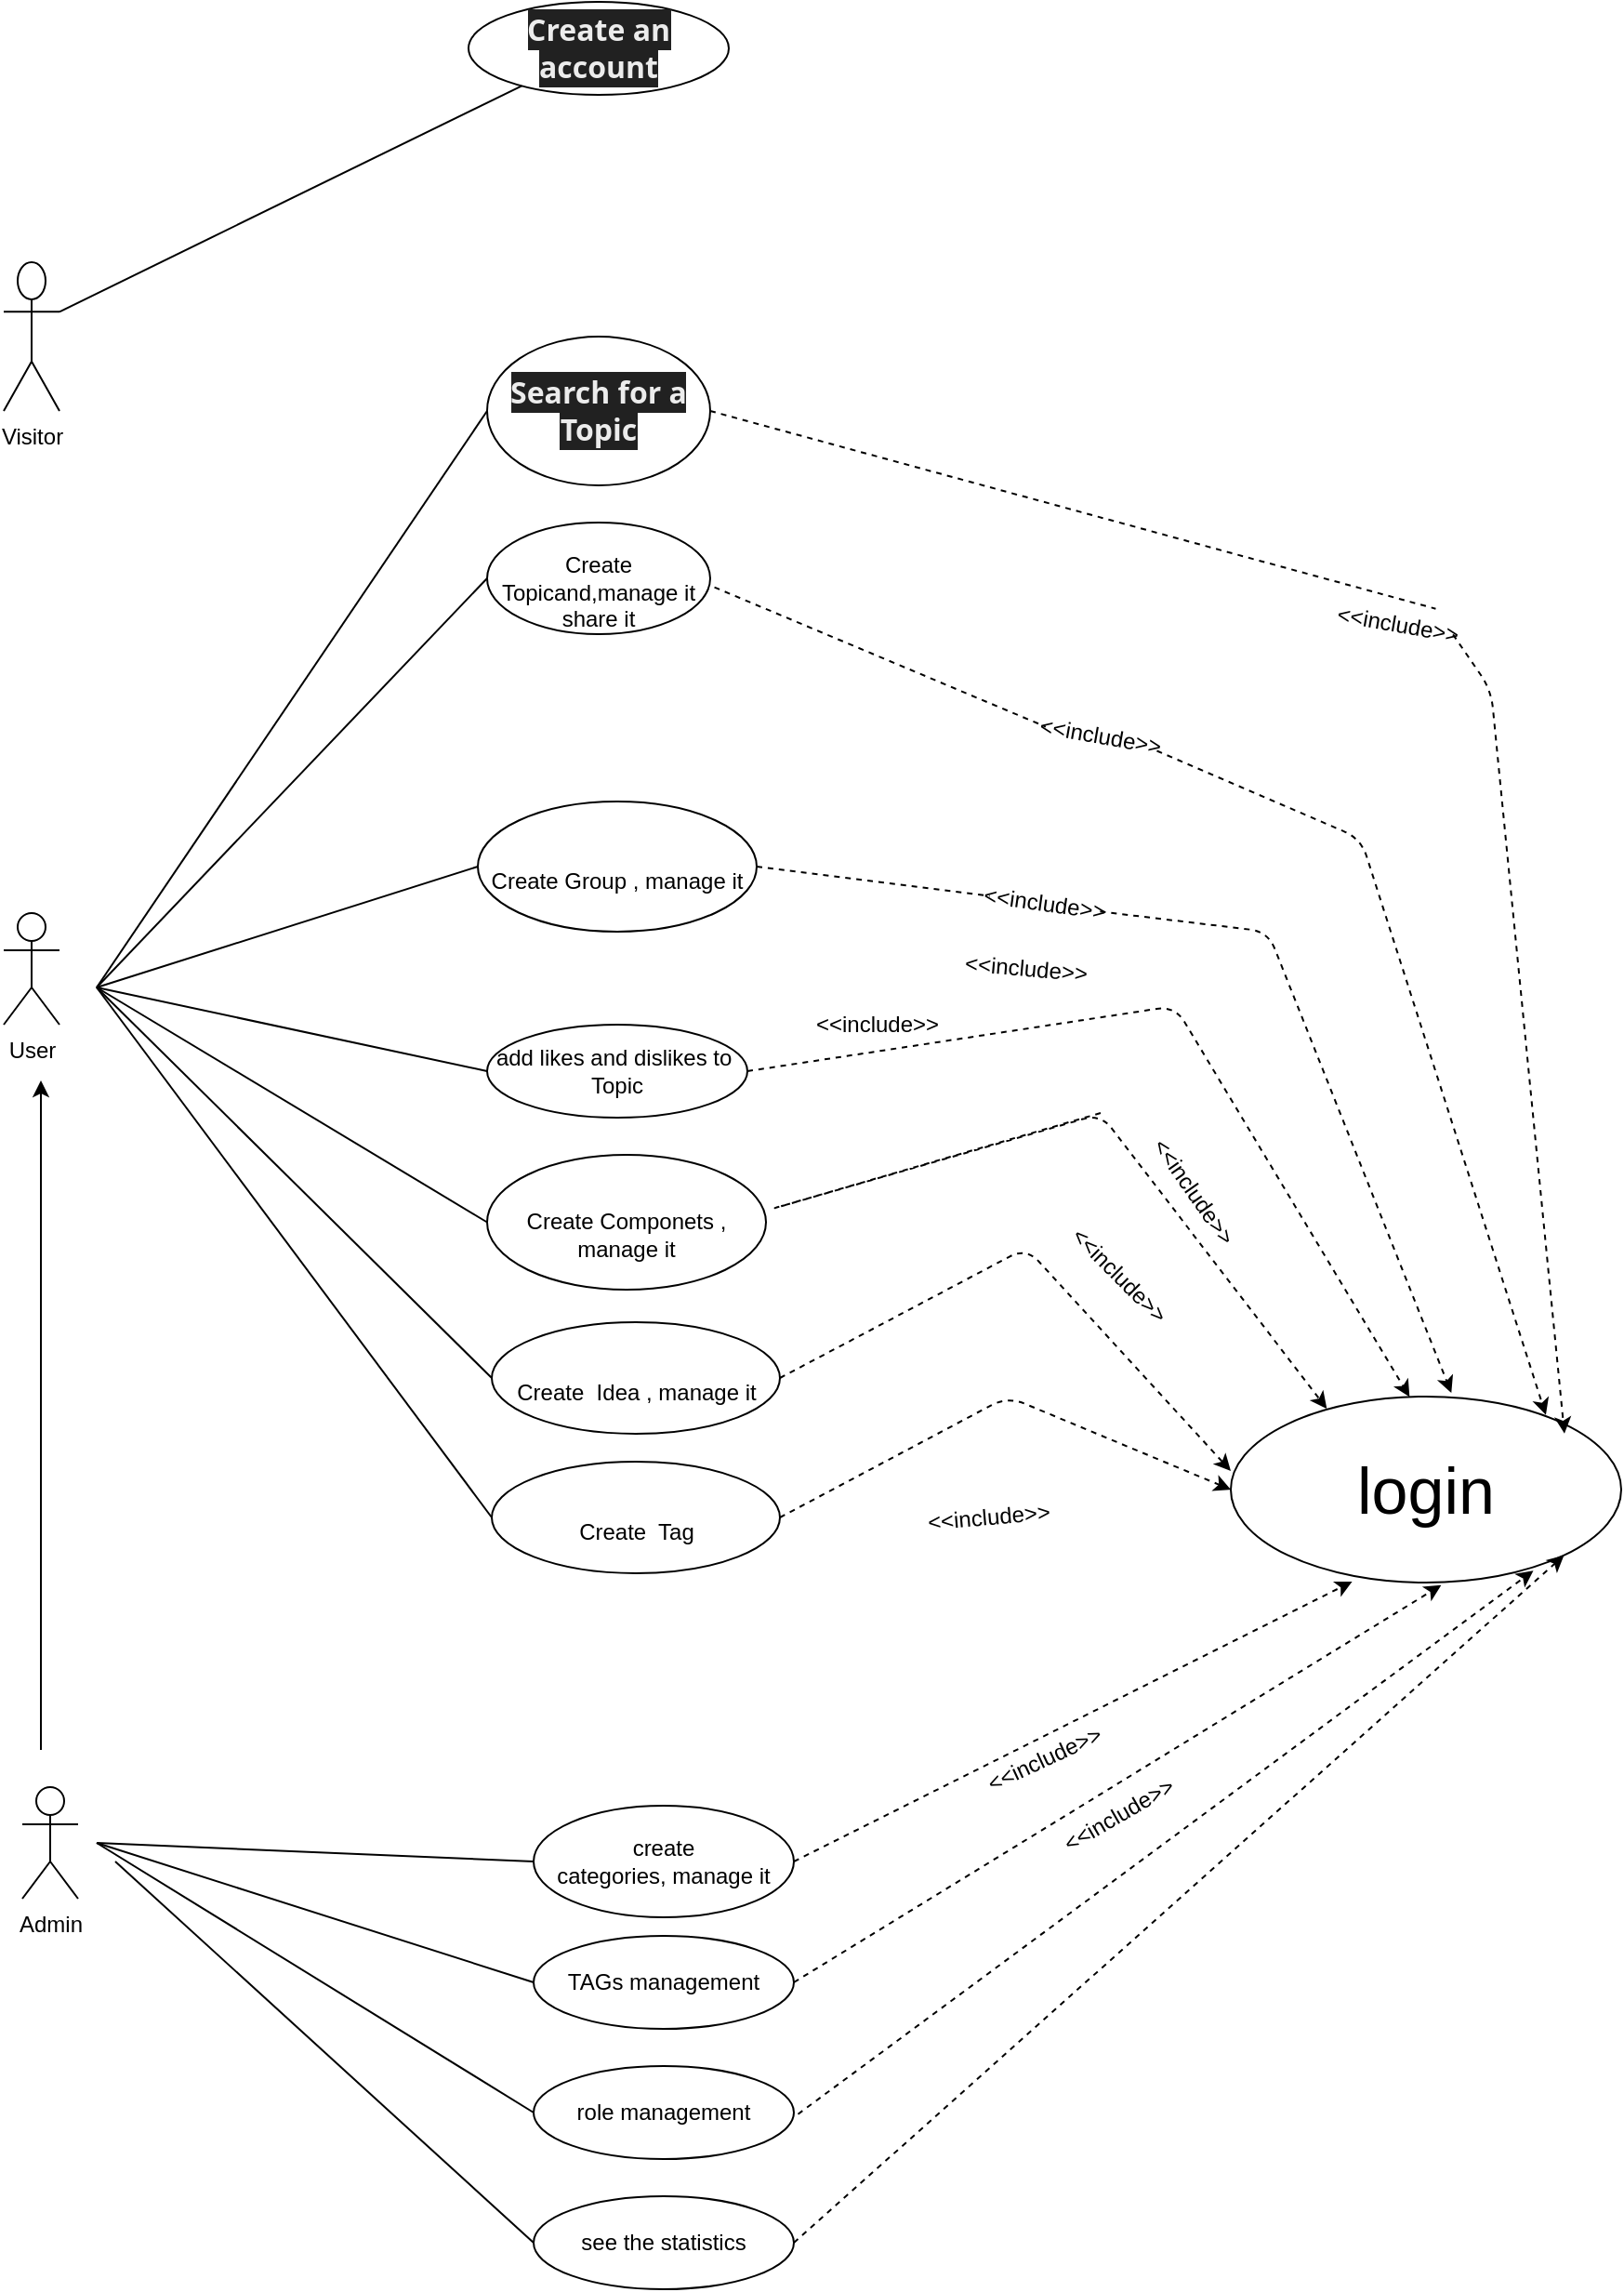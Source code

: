<mxfile>
    <diagram id="1t8ivfm7KTQ6anX4z2tU" name="Page-1">
        <mxGraphModel dx="1273" dy="1609" grid="1" gridSize="10" guides="1" tooltips="1" connect="1" arrows="1" fold="1" page="1" pageScale="1" pageWidth="850" pageHeight="1100" math="0" shadow="0">
            <root>
                <mxCell id="0"/>
                <mxCell id="1" parent="0"/>
                <mxCell id="70" value="" style="endArrow=classic;html=1;fontSize=12;exitX=1;exitY=0.5;exitDx=0;exitDy=0;entryX=0.539;entryY=1.014;entryDx=0;entryDy=0;entryPerimeter=0;dashed=1;" parent="1" source="33" target="8" edge="1">
                    <mxGeometry width="50" height="50" relative="1" as="geometry">
                        <mxPoint x="300" y="760" as="sourcePoint"/>
                        <mxPoint x="350" y="710" as="targetPoint"/>
                    </mxGeometry>
                </mxCell>
                <mxCell id="3" value="User" style="shape=umlActor;verticalLabelPosition=bottom;verticalAlign=top;html=1;" parent="1" vertex="1">
                    <mxGeometry x="-150" y="330" width="30" height="60" as="geometry"/>
                </mxCell>
                <mxCell id="4" value="&lt;br&gt;Create Topicand,manage it share it" style="ellipse;whiteSpace=wrap;html=1;" parent="1" vertex="1">
                    <mxGeometry x="110" y="120" width="120" height="60" as="geometry"/>
                </mxCell>
                <mxCell id="5" value="&lt;br&gt;Create Group , manage it" style="ellipse;whiteSpace=wrap;html=1;" parent="1" vertex="1">
                    <mxGeometry x="105" y="270" width="150" height="70" as="geometry"/>
                </mxCell>
                <mxCell id="6" value="add likes and dislikes to&amp;nbsp;&lt;br&gt;Topic" style="ellipse;whiteSpace=wrap;html=1;" parent="1" vertex="1">
                    <mxGeometry x="110" y="390" width="140" height="50" as="geometry"/>
                </mxCell>
                <mxCell id="8" value="&lt;font style=&quot;font-size: 35px;&quot;&gt;login&lt;/font&gt;" style="ellipse;whiteSpace=wrap;html=1;" parent="1" vertex="1">
                    <mxGeometry x="510" y="590" width="210" height="100" as="geometry"/>
                </mxCell>
                <mxCell id="9" value="" style="endArrow=none;html=1;fontSize=22;exitX=0;exitY=0.5;exitDx=0;exitDy=0;" parent="1" source="4" edge="1">
                    <mxGeometry width="50" height="50" relative="1" as="geometry">
                        <mxPoint x="260" y="310" as="sourcePoint"/>
                        <mxPoint x="-100" y="370" as="targetPoint"/>
                    </mxGeometry>
                </mxCell>
                <mxCell id="10" value="" style="endArrow=none;html=1;fontSize=22;exitX=0;exitY=0.5;exitDx=0;exitDy=0;" parent="1" source="5" edge="1">
                    <mxGeometry width="50" height="50" relative="1" as="geometry">
                        <mxPoint x="260" y="310" as="sourcePoint"/>
                        <mxPoint x="-100" y="370" as="targetPoint"/>
                    </mxGeometry>
                </mxCell>
                <mxCell id="11" value="" style="endArrow=none;html=1;fontSize=22;exitX=0;exitY=0.5;exitDx=0;exitDy=0;" parent="1" source="6" edge="1">
                    <mxGeometry width="50" height="50" relative="1" as="geometry">
                        <mxPoint x="190" y="300" as="sourcePoint"/>
                        <mxPoint x="-100" y="370" as="targetPoint"/>
                    </mxGeometry>
                </mxCell>
                <mxCell id="20" value="" style="endArrow=none;html=1;fontSize=22;exitX=0;exitY=0.5;exitDx=0;exitDy=0;" parent="1" source="32" edge="1">
                    <mxGeometry width="50" height="50" relative="1" as="geometry">
                        <mxPoint x="140.0" y="795" as="sourcePoint"/>
                        <mxPoint x="-100" y="830" as="targetPoint"/>
                    </mxGeometry>
                </mxCell>
                <mxCell id="21" value="" style="endArrow=none;html=1;fontSize=22;exitX=0;exitY=0.5;exitDx=0;exitDy=0;" parent="1" source="33" edge="1">
                    <mxGeometry width="50" height="50" relative="1" as="geometry">
                        <mxPoint x="130" y="890" as="sourcePoint"/>
                        <mxPoint x="-100" y="830" as="targetPoint"/>
                    </mxGeometry>
                </mxCell>
                <mxCell id="23" value="" style="endArrow=classic;html=1;fontSize=22;" parent="1" edge="1">
                    <mxGeometry width="50" height="50" relative="1" as="geometry">
                        <mxPoint x="-130" y="780" as="sourcePoint"/>
                        <mxPoint x="-130" y="420" as="targetPoint"/>
                    </mxGeometry>
                </mxCell>
                <mxCell id="24" value="Admin" style="shape=umlActor;verticalLabelPosition=bottom;verticalAlign=top;html=1;" parent="1" vertex="1">
                    <mxGeometry x="-140" y="800" width="30" height="60" as="geometry"/>
                </mxCell>
                <mxCell id="27" value="&lt;br&gt;Create Componets , manage it" style="ellipse;whiteSpace=wrap;html=1;fontSize=12;" parent="1" vertex="1">
                    <mxGeometry x="110" y="460" width="150" height="72.5" as="geometry"/>
                </mxCell>
                <mxCell id="28" value="" style="endArrow=none;html=1;fontSize=12;exitX=0;exitY=0.5;exitDx=0;exitDy=0;" parent="1" source="27" edge="1">
                    <mxGeometry width="50" height="50" relative="1" as="geometry">
                        <mxPoint x="370" y="520" as="sourcePoint"/>
                        <mxPoint x="-100" y="370" as="targetPoint"/>
                    </mxGeometry>
                </mxCell>
                <mxCell id="32" value="create categories,&amp;nbsp;manage it" style="ellipse;whiteSpace=wrap;html=1;fontSize=12;" parent="1" vertex="1">
                    <mxGeometry x="135" y="810" width="140" height="60" as="geometry"/>
                </mxCell>
                <mxCell id="33" value="TAGs management" style="ellipse;whiteSpace=wrap;html=1;fontSize=12;" parent="1" vertex="1">
                    <mxGeometry x="135" y="880" width="140" height="50" as="geometry"/>
                </mxCell>
                <mxCell id="34" value="&lt;br&gt;Create&amp;nbsp; Idea , manage it" style="ellipse;whiteSpace=wrap;html=1;fontSize=12;" parent="1" vertex="1">
                    <mxGeometry x="112.5" y="550" width="155" height="60" as="geometry"/>
                </mxCell>
                <mxCell id="35" value="" style="endArrow=none;html=1;fontSize=12;entryX=0;entryY=0.5;entryDx=0;entryDy=0;" parent="1" target="34" edge="1">
                    <mxGeometry width="50" height="50" relative="1" as="geometry">
                        <mxPoint x="-100" y="370" as="sourcePoint"/>
                        <mxPoint x="190" y="380" as="targetPoint"/>
                    </mxGeometry>
                </mxCell>
                <mxCell id="36" value="" style="endArrow=none;html=1;fontSize=12;exitX=0;exitY=0.5;exitDx=0;exitDy=0;" parent="1" source="29" edge="1">
                    <mxGeometry width="50" height="50" relative="1" as="geometry">
                        <mxPoint x="140" y="870" as="sourcePoint"/>
                        <mxPoint x="-100" y="830" as="targetPoint"/>
                    </mxGeometry>
                </mxCell>
                <mxCell id="66" value="" style="endArrow=classic;html=1;fontSize=12;entryX=0.311;entryY=0.995;entryDx=0;entryDy=0;entryPerimeter=0;exitX=1;exitY=0.5;exitDx=0;exitDy=0;dashed=1;" parent="1" source="32" target="8" edge="1">
                    <mxGeometry width="50" height="50" relative="1" as="geometry">
                        <mxPoint x="300" y="760" as="sourcePoint"/>
                        <mxPoint x="350" y="710" as="targetPoint"/>
                    </mxGeometry>
                </mxCell>
                <mxCell id="29" value="role management" style="ellipse;whiteSpace=wrap;html=1;fontSize=12;" parent="1" vertex="1">
                    <mxGeometry x="135" y="950" width="140" height="50" as="geometry"/>
                </mxCell>
                <mxCell id="73" value="" style="endArrow=classic;html=1;dashed=1;fontSize=12;exitX=1.016;exitY=0.517;exitDx=0;exitDy=0;exitPerimeter=0;entryX=0.775;entryY=0.936;entryDx=0;entryDy=0;entryPerimeter=0;" parent="1" source="29" target="8" edge="1">
                    <mxGeometry width="50" height="50" relative="1" as="geometry">
                        <mxPoint x="310" y="1010" as="sourcePoint"/>
                        <mxPoint x="360" y="960" as="targetPoint"/>
                    </mxGeometry>
                </mxCell>
                <mxCell id="74" value="" style="endArrow=classic;html=1;dashed=1;fontSize=12;exitX=1;exitY=0.5;exitDx=0;exitDy=0;entryX=0;entryY=0.4;entryDx=0;entryDy=0;entryPerimeter=0;" parent="1" source="34" target="8" edge="1">
                    <mxGeometry width="50" height="50" relative="1" as="geometry">
                        <mxPoint x="370" y="500" as="sourcePoint"/>
                        <mxPoint x="420" y="450" as="targetPoint"/>
                        <Array as="points">
                            <mxPoint x="400" y="510"/>
                        </Array>
                    </mxGeometry>
                </mxCell>
                <mxCell id="77" value="" style="endArrow=classic;html=1;dashed=1;fontSize=12;exitX=1;exitY=0.5;exitDx=0;exitDy=0;entryX=0.458;entryY=0.002;entryDx=0;entryDy=0;entryPerimeter=0;" parent="1" source="6" target="8" edge="1">
                    <mxGeometry width="50" height="50" relative="1" as="geometry">
                        <mxPoint x="370" y="500" as="sourcePoint"/>
                        <mxPoint x="420" y="450" as="targetPoint"/>
                        <Array as="points">
                            <mxPoint x="480" y="380"/>
                        </Array>
                    </mxGeometry>
                </mxCell>
                <mxCell id="78" value="" style="endArrow=classic;html=1;dashed=1;fontSize=12;exitX=1;exitY=0.5;exitDx=0;exitDy=0;entryX=0.565;entryY=-0.02;entryDx=0;entryDy=0;entryPerimeter=0;startArrow=none;" parent="1" source="83" target="8" edge="1">
                    <mxGeometry width="50" height="50" relative="1" as="geometry">
                        <mxPoint x="370" y="500" as="sourcePoint"/>
                        <mxPoint x="420" y="450" as="targetPoint"/>
                        <Array as="points">
                            <mxPoint x="530" y="340"/>
                        </Array>
                    </mxGeometry>
                </mxCell>
                <mxCell id="79" value="" style="endArrow=classic;html=1;dashed=1;fontSize=12;exitX=1.019;exitY=0.58;exitDx=0;exitDy=0;exitPerimeter=0;entryX=0.807;entryY=0.099;entryDx=0;entryDy=0;entryPerimeter=0;startArrow=none;" parent="1" source="82" target="8" edge="1">
                    <mxGeometry width="50" height="50" relative="1" as="geometry">
                        <mxPoint x="370" y="500" as="sourcePoint"/>
                        <mxPoint x="420" y="450" as="targetPoint"/>
                        <Array as="points">
                            <mxPoint x="580" y="290"/>
                        </Array>
                    </mxGeometry>
                </mxCell>
                <mxCell id="84" value="&amp;lt;&amp;lt;include&amp;gt;&amp;gt;" style="text;strokeColor=none;align=center;fillColor=none;html=1;verticalAlign=middle;whiteSpace=wrap;rounded=0;fontSize=12;rotation=5;" parent="1" vertex="1">
                    <mxGeometry x="370" y="345" width="60" height="30" as="geometry"/>
                </mxCell>
                <mxCell id="86" value="&amp;lt;&amp;lt;include&amp;gt;&amp;gt;" style="text;strokeColor=none;align=center;fillColor=none;html=1;verticalAlign=middle;whiteSpace=wrap;rounded=0;fontSize=12;rotation=55;" parent="1" vertex="1">
                    <mxGeometry x="460" y="465" width="60" height="30" as="geometry"/>
                </mxCell>
                <mxCell id="88" value="&amp;lt;&amp;lt;include&amp;gt;&amp;gt;" style="text;strokeColor=none;align=center;fillColor=none;html=1;verticalAlign=middle;whiteSpace=wrap;rounded=0;fontSize=12;rotation=45;" parent="1" vertex="1">
                    <mxGeometry x="420" y="510" width="60" height="30" as="geometry"/>
                </mxCell>
                <mxCell id="89" value="&amp;lt;&amp;lt;include&amp;gt;&amp;gt;" style="text;strokeColor=none;align=center;fillColor=none;html=1;verticalAlign=middle;whiteSpace=wrap;rounded=0;fontSize=12;rotation=-5;" parent="1" vertex="1">
                    <mxGeometry x="350" y="640" width="60" height="30" as="geometry"/>
                </mxCell>
                <mxCell id="91" value="&amp;lt;&amp;lt;include&amp;gt;&amp;gt;" style="text;strokeColor=none;align=center;fillColor=none;html=1;verticalAlign=middle;whiteSpace=wrap;rounded=0;fontSize=12;rotation=-25;" parent="1" vertex="1">
                    <mxGeometry x="380" y="770" width="60" height="30" as="geometry"/>
                </mxCell>
                <mxCell id="92" value="&amp;lt;&amp;lt;include&amp;gt;&amp;gt;" style="text;strokeColor=none;align=center;fillColor=none;html=1;verticalAlign=middle;whiteSpace=wrap;rounded=0;fontSize=12;rotation=-30;" parent="1" vertex="1">
                    <mxGeometry x="420" y="800" width="60" height="30" as="geometry"/>
                </mxCell>
                <mxCell id="93" value="" style="endArrow=classic;html=1;exitX=1;exitY=0.5;exitDx=0;exitDy=0;entryX=0.246;entryY=0.065;entryDx=0;entryDy=0;entryPerimeter=0;dashed=1;startArrow=none;" parent="1" target="8" edge="1">
                    <mxGeometry width="50" height="50" relative="1" as="geometry">
                        <mxPoint x="440" y="437.5" as="sourcePoint"/>
                        <mxPoint x="360" y="390" as="targetPoint"/>
                        <Array as="points">
                            <mxPoint x="260" y="490"/>
                            <mxPoint x="440" y="438"/>
                        </Array>
                    </mxGeometry>
                </mxCell>
                <mxCell id="96" value="&amp;lt;&amp;lt;include&amp;gt;&amp;gt;" style="text;strokeColor=none;align=center;fillColor=none;html=1;verticalAlign=middle;whiteSpace=wrap;rounded=0;fontSize=12;rotation=0;" parent="1" vertex="1">
                    <mxGeometry x="290" y="375" width="60" height="30" as="geometry"/>
                </mxCell>
                <mxCell id="97" value="Visitor" style="shape=umlActor;verticalLabelPosition=bottom;verticalAlign=top;html=1;" parent="1" vertex="1">
                    <mxGeometry x="-150" y="-20" width="30" height="80" as="geometry"/>
                </mxCell>
                <mxCell id="98" value="&lt;span style=&quot;border: 0px solid rgb(227, 227, 227); box-sizing: border-box; --tw-border-spacing-x: 0; --tw-border-spacing-y: 0; --tw-translate-x: 0; --tw-translate-y: 0; --tw-rotate: 0; --tw-skew-x: 0; --tw-skew-y: 0; --tw-scale-x: 1; --tw-scale-y: 1; --tw-pan-x: ; --tw-pan-y: ; --tw-pinch-zoom: ; --tw-scroll-snap-strictness: proximity; --tw-gradient-from-position: ; --tw-gradient-via-position: ; --tw-gradient-to-position: ; --tw-ordinal: ; --tw-slashed-zero: ; --tw-numeric-figure: ; --tw-numeric-spacing: ; --tw-numeric-fraction: ; --tw-ring-inset: ; --tw-ring-offset-width: 0px; --tw-ring-offset-color: #fff; --tw-ring-color: rgba(69,89,164,.5); --tw-ring-offset-shadow: 0 0 transparent; --tw-ring-shadow: 0 0 transparent; --tw-shadow: 0 0 transparent; --tw-shadow-colored: 0 0 transparent; --tw-blur: ; --tw-brightness: ; --tw-contrast: ; --tw-grayscale: ; --tw-hue-rotate: ; --tw-invert: ; --tw-saturate: ; --tw-sepia: ; --tw-drop-shadow: ; --tw-backdrop-blur: ; --tw-backdrop-brightness: ; --tw-backdrop-contrast: ; --tw-backdrop-grayscale: ; --tw-backdrop-hue-rotate: ; --tw-backdrop-invert: ; --tw-backdrop-opacity: ; --tw-backdrop-saturate: ; --tw-backdrop-sepia: ; --tw-contain-size: ; --tw-contain-layout: ; --tw-contain-paint: ; --tw-contain-style: ; font-weight: 600; color: rgb(236, 236, 236); margin-top: 1.25em; margin-bottom: 1.25em; font-family: Söhne, ui-sans-serif, system-ui, -apple-system, &amp;quot;Segoe UI&amp;quot;, Roboto, Ubuntu, Cantarell, &amp;quot;Noto Sans&amp;quot;, sans-serif, &amp;quot;Helvetica Neue&amp;quot;, Arial, &amp;quot;Apple Color Emoji&amp;quot;, &amp;quot;Segoe UI Emoji&amp;quot;, &amp;quot;Segoe UI Symbol&amp;quot;, &amp;quot;Noto Color Emoji&amp;quot;; font-size: 16px; text-align: left; background-color: rgb(33, 33, 33);&quot;&gt;Create an account&lt;/span&gt;" style="ellipse;whiteSpace=wrap;html=1;" vertex="1" parent="1">
                    <mxGeometry x="100" y="-160" width="140" height="50" as="geometry"/>
                </mxCell>
                <mxCell id="99" value="" style="endArrow=none;html=1;fontSize=22;entryX=1;entryY=0.333;entryDx=0;entryDy=0;entryPerimeter=0;" edge="1" parent="1" source="98" target="97">
                    <mxGeometry width="50" height="50" relative="1" as="geometry">
                        <mxPoint x="150" y="240" as="sourcePoint"/>
                        <mxPoint x="-90" y="380" as="targetPoint"/>
                    </mxGeometry>
                </mxCell>
                <mxCell id="100" value="&lt;span style=&quot;border: 0px solid rgb(227, 227, 227); box-sizing: border-box; --tw-border-spacing-x: 0; --tw-border-spacing-y: 0; --tw-translate-x: 0; --tw-translate-y: 0; --tw-rotate: 0; --tw-skew-x: 0; --tw-skew-y: 0; --tw-scale-x: 1; --tw-scale-y: 1; --tw-pan-x: ; --tw-pan-y: ; --tw-pinch-zoom: ; --tw-scroll-snap-strictness: proximity; --tw-gradient-from-position: ; --tw-gradient-via-position: ; --tw-gradient-to-position: ; --tw-ordinal: ; --tw-slashed-zero: ; --tw-numeric-figure: ; --tw-numeric-spacing: ; --tw-numeric-fraction: ; --tw-ring-inset: ; --tw-ring-offset-width: 0px; --tw-ring-offset-color: #fff; --tw-ring-color: rgba(69,89,164,.5); --tw-ring-offset-shadow: 0 0 transparent; --tw-ring-shadow: 0 0 transparent; --tw-shadow: 0 0 transparent; --tw-shadow-colored: 0 0 transparent; --tw-blur: ; --tw-brightness: ; --tw-contrast: ; --tw-grayscale: ; --tw-hue-rotate: ; --tw-invert: ; --tw-saturate: ; --tw-sepia: ; --tw-drop-shadow: ; --tw-backdrop-blur: ; --tw-backdrop-brightness: ; --tw-backdrop-contrast: ; --tw-backdrop-grayscale: ; --tw-backdrop-hue-rotate: ; --tw-backdrop-invert: ; --tw-backdrop-opacity: ; --tw-backdrop-saturate: ; --tw-backdrop-sepia: ; --tw-contain-size: ; --tw-contain-layout: ; --tw-contain-paint: ; --tw-contain-style: ; font-weight: 600; color: rgb(236, 236, 236); font-family: Söhne, ui-sans-serif, system-ui, -apple-system, &amp;quot;Segoe UI&amp;quot;, Roboto, Ubuntu, Cantarell, &amp;quot;Noto Sans&amp;quot;, sans-serif, &amp;quot;Helvetica Neue&amp;quot;, Arial, &amp;quot;Apple Color Emoji&amp;quot;, &amp;quot;Segoe UI Emoji&amp;quot;, &amp;quot;Segoe UI Symbol&amp;quot;, &amp;quot;Noto Color Emoji&amp;quot;; font-size: 16px; text-align: left; background-color: rgb(33, 33, 33);&quot;&gt;Search for a Topic&lt;/span&gt;" style="ellipse;whiteSpace=wrap;html=1;" vertex="1" parent="1">
                    <mxGeometry x="110" y="20" width="120" height="80" as="geometry"/>
                </mxCell>
                <mxCell id="101" value="" style="endArrow=none;html=1;fontSize=22;exitX=0;exitY=0.5;exitDx=0;exitDy=0;" edge="1" parent="1" source="100">
                    <mxGeometry width="50" height="50" relative="1" as="geometry">
                        <mxPoint x="110.662" y="58.429" as="sourcePoint"/>
                        <mxPoint x="-100" y="370" as="targetPoint"/>
                    </mxGeometry>
                </mxCell>
                <mxCell id="105" value="" style="endArrow=classic;html=1;dashed=1;fontSize=12;exitX=1;exitY=0.5;exitDx=0;exitDy=0;entryX=0.807;entryY=0.099;entryDx=0;entryDy=0;entryPerimeter=0;startArrow=none;" edge="1" parent="1" source="106">
                    <mxGeometry width="50" height="50" relative="1" as="geometry">
                        <mxPoint x="272.28" y="244.8" as="sourcePoint"/>
                        <mxPoint x="689.47" y="609.9" as="targetPoint"/>
                        <Array as="points">
                            <mxPoint x="650" y="210"/>
                        </Array>
                    </mxGeometry>
                </mxCell>
                <mxCell id="107" value="&lt;br&gt;Create&amp;nbsp; Tag" style="ellipse;whiteSpace=wrap;html=1;fontSize=12;" vertex="1" parent="1">
                    <mxGeometry x="112.5" y="625" width="155" height="60" as="geometry"/>
                </mxCell>
                <mxCell id="108" value="" style="endArrow=none;html=1;fontSize=12;entryX=0;entryY=0.5;entryDx=0;entryDy=0;" edge="1" parent="1" target="107">
                    <mxGeometry width="50" height="50" relative="1" as="geometry">
                        <mxPoint x="-100" y="370" as="sourcePoint"/>
                        <mxPoint x="130" y="580" as="targetPoint"/>
                    </mxGeometry>
                </mxCell>
                <mxCell id="109" value="" style="endArrow=classic;html=1;dashed=1;fontSize=12;exitX=1;exitY=0.5;exitDx=0;exitDy=0;" edge="1" parent="1" source="107">
                    <mxGeometry width="50" height="50" relative="1" as="geometry">
                        <mxPoint x="285" y="580" as="sourcePoint"/>
                        <mxPoint x="510" y="640" as="targetPoint"/>
                        <Array as="points">
                            <mxPoint x="390" y="590"/>
                        </Array>
                    </mxGeometry>
                </mxCell>
                <mxCell id="110" value="see the statistics" style="ellipse;whiteSpace=wrap;html=1;fontSize=12;" vertex="1" parent="1">
                    <mxGeometry x="135" y="1020" width="140" height="50" as="geometry"/>
                </mxCell>
                <mxCell id="111" value="" style="endArrow=none;html=1;fontSize=12;exitX=0;exitY=0.5;exitDx=0;exitDy=0;" edge="1" parent="1" source="110">
                    <mxGeometry width="50" height="50" relative="1" as="geometry">
                        <mxPoint x="150" y="965" as="sourcePoint"/>
                        <mxPoint x="-90" y="840" as="targetPoint"/>
                    </mxGeometry>
                </mxCell>
                <mxCell id="112" value="" style="endArrow=classic;html=1;dashed=1;fontSize=12;exitX=1;exitY=0.5;exitDx=0;exitDy=0;entryX=1;entryY=1;entryDx=0;entryDy=0;" edge="1" parent="1" source="110" target="8">
                    <mxGeometry width="50" height="50" relative="1" as="geometry">
                        <mxPoint x="292.24" y="965.85" as="sourcePoint"/>
                        <mxPoint x="682.75" y="693.6" as="targetPoint"/>
                    </mxGeometry>
                </mxCell>
                <mxCell id="114" value="" style="endArrow=none;html=1;dashed=1;fontSize=12;exitX=1;exitY=0.5;exitDx=0;exitDy=0;entryX=0;entryY=0.5;entryDx=0;entryDy=0;" edge="1" parent="1" source="5" target="83">
                    <mxGeometry width="50" height="50" relative="1" as="geometry">
                        <mxPoint x="255" y="305" as="sourcePoint"/>
                        <mxPoint x="628.65" y="588" as="targetPoint"/>
                        <Array as="points"/>
                    </mxGeometry>
                </mxCell>
                <mxCell id="83" value="&amp;lt;&amp;lt;include&amp;gt;&amp;gt;" style="text;strokeColor=none;align=center;fillColor=none;html=1;verticalAlign=middle;whiteSpace=wrap;rounded=0;fontSize=12;rotation=8;" parent="1" vertex="1">
                    <mxGeometry x="380" y="310" width="60" height="30" as="geometry"/>
                </mxCell>
                <mxCell id="115" value="" style="endArrow=none;html=1;dashed=1;fontSize=12;exitX=1.019;exitY=0.58;exitDx=0;exitDy=0;exitPerimeter=0;entryX=0;entryY=0.5;entryDx=0;entryDy=0;" edge="1" parent="1" source="4" target="82">
                    <mxGeometry width="50" height="50" relative="1" as="geometry">
                        <mxPoint x="232.28" y="154.8" as="sourcePoint"/>
                        <mxPoint x="679.47" y="599.9" as="targetPoint"/>
                        <Array as="points"/>
                    </mxGeometry>
                </mxCell>
                <mxCell id="82" value="&amp;lt;&amp;lt;include&amp;gt;&amp;gt;" style="text;strokeColor=none;align=center;fillColor=none;html=1;verticalAlign=middle;whiteSpace=wrap;rounded=0;fontSize=12;rotation=10;" parent="1" vertex="1">
                    <mxGeometry x="410" y="220" width="60" height="30" as="geometry"/>
                </mxCell>
                <mxCell id="116" value="" style="endArrow=none;html=1;dashed=1;fontSize=12;exitX=1;exitY=0.5;exitDx=0;exitDy=0;entryX=0.807;entryY=0.099;entryDx=0;entryDy=0;entryPerimeter=0;" edge="1" parent="1" source="100" target="106">
                    <mxGeometry width="50" height="50" relative="1" as="geometry">
                        <mxPoint x="230" y="60" as="sourcePoint"/>
                        <mxPoint x="689.47" y="609.9" as="targetPoint"/>
                        <Array as="points"/>
                    </mxGeometry>
                </mxCell>
                <mxCell id="106" value="&amp;lt;&amp;lt;include&amp;gt;&amp;gt;" style="text;strokeColor=none;align=center;fillColor=none;html=1;verticalAlign=middle;whiteSpace=wrap;rounded=0;fontSize=12;rotation=10;" vertex="1" parent="1">
                    <mxGeometry x="570" y="160" width="60" height="30" as="geometry"/>
                </mxCell>
            </root>
        </mxGraphModel>
    </diagram>
</mxfile>